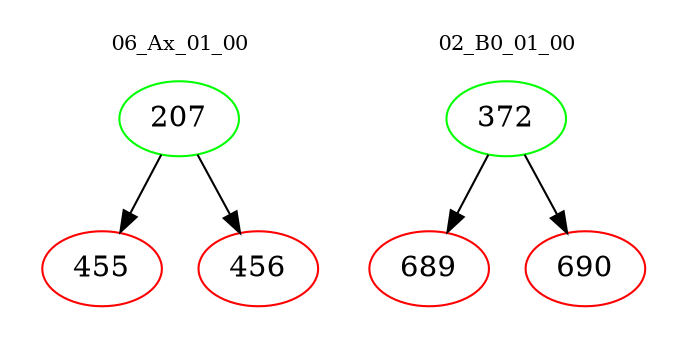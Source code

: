 digraph{
subgraph cluster_0 {
color = white
label = "06_Ax_01_00";
fontsize=10;
T0_207 [label="207", color="green"]
T0_207 -> T0_455 [color="black"]
T0_455 [label="455", color="red"]
T0_207 -> T0_456 [color="black"]
T0_456 [label="456", color="red"]
}
subgraph cluster_1 {
color = white
label = "02_B0_01_00";
fontsize=10;
T1_372 [label="372", color="green"]
T1_372 -> T1_689 [color="black"]
T1_689 [label="689", color="red"]
T1_372 -> T1_690 [color="black"]
T1_690 [label="690", color="red"]
}
}
